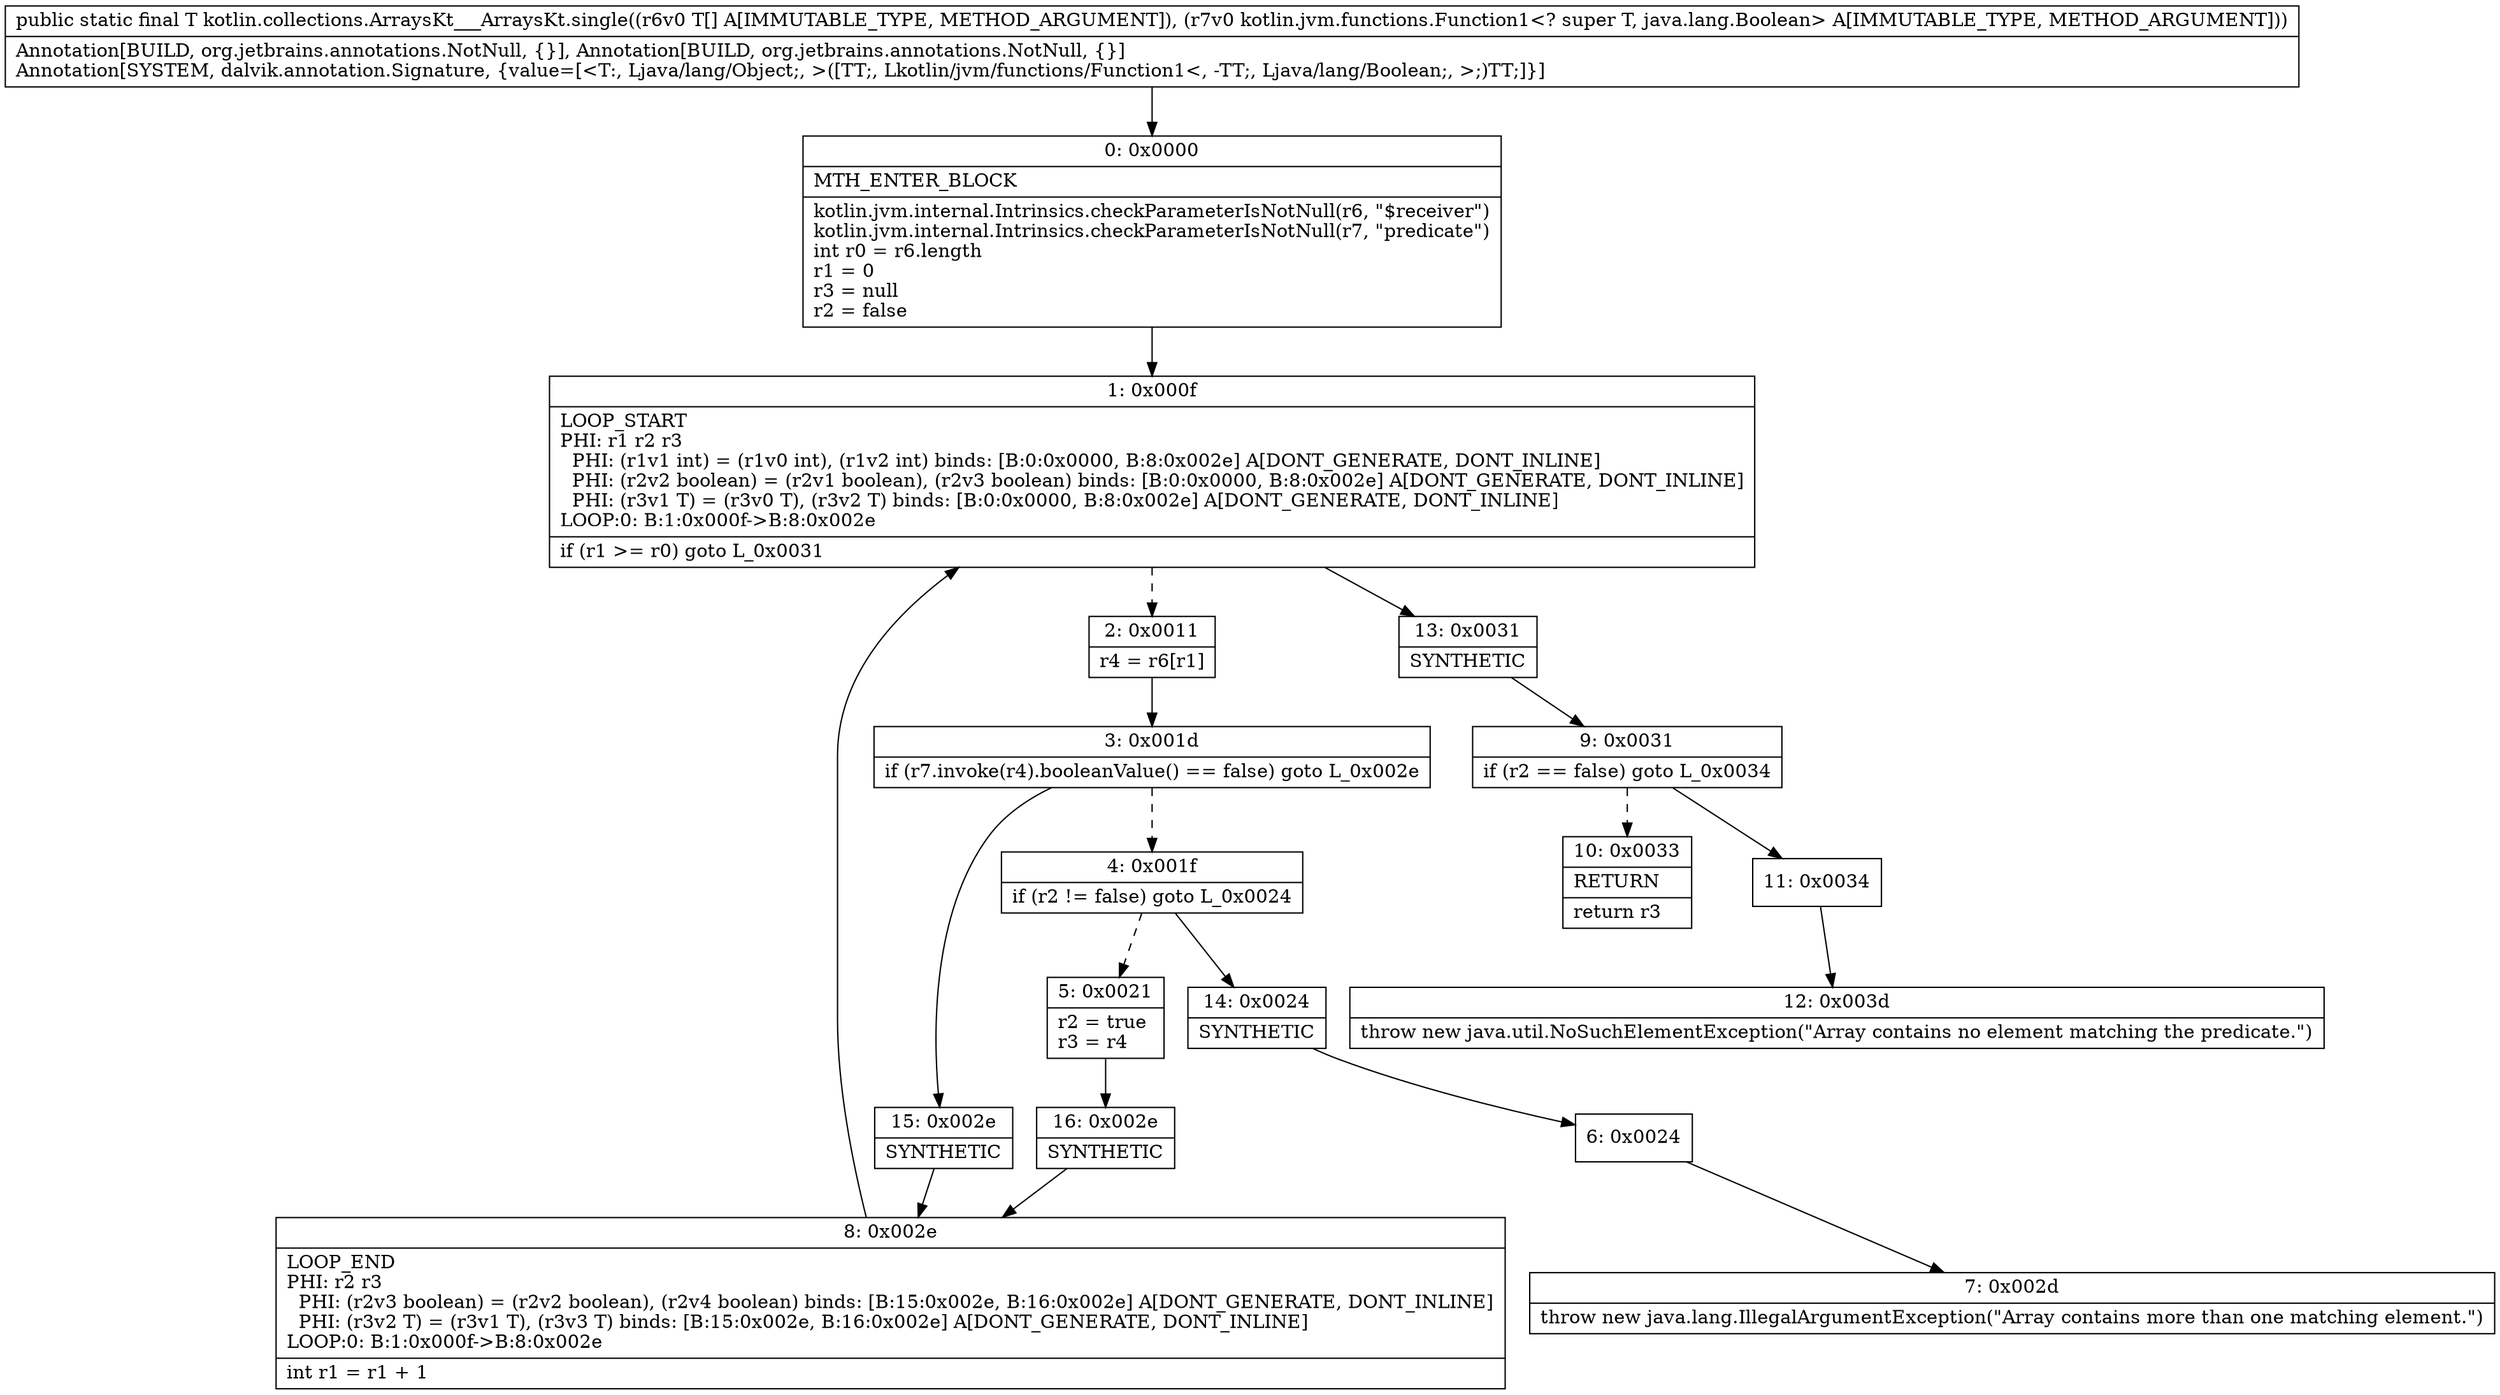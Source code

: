 digraph "CFG forkotlin.collections.ArraysKt___ArraysKt.single([Ljava\/lang\/Object;Lkotlin\/jvm\/functions\/Function1;)Ljava\/lang\/Object;" {
Node_0 [shape=record,label="{0\:\ 0x0000|MTH_ENTER_BLOCK\l|kotlin.jvm.internal.Intrinsics.checkParameterIsNotNull(r6, \"$receiver\")\lkotlin.jvm.internal.Intrinsics.checkParameterIsNotNull(r7, \"predicate\")\lint r0 = r6.length\lr1 = 0\lr3 = null\lr2 = false\l}"];
Node_1 [shape=record,label="{1\:\ 0x000f|LOOP_START\lPHI: r1 r2 r3 \l  PHI: (r1v1 int) = (r1v0 int), (r1v2 int) binds: [B:0:0x0000, B:8:0x002e] A[DONT_GENERATE, DONT_INLINE]\l  PHI: (r2v2 boolean) = (r2v1 boolean), (r2v3 boolean) binds: [B:0:0x0000, B:8:0x002e] A[DONT_GENERATE, DONT_INLINE]\l  PHI: (r3v1 T) = (r3v0 T), (r3v2 T) binds: [B:0:0x0000, B:8:0x002e] A[DONT_GENERATE, DONT_INLINE]\lLOOP:0: B:1:0x000f\-\>B:8:0x002e\l|if (r1 \>= r0) goto L_0x0031\l}"];
Node_2 [shape=record,label="{2\:\ 0x0011|r4 = r6[r1]\l}"];
Node_3 [shape=record,label="{3\:\ 0x001d|if (r7.invoke(r4).booleanValue() == false) goto L_0x002e\l}"];
Node_4 [shape=record,label="{4\:\ 0x001f|if (r2 != false) goto L_0x0024\l}"];
Node_5 [shape=record,label="{5\:\ 0x0021|r2 = true\lr3 = r4\l}"];
Node_6 [shape=record,label="{6\:\ 0x0024}"];
Node_7 [shape=record,label="{7\:\ 0x002d|throw new java.lang.IllegalArgumentException(\"Array contains more than one matching element.\")\l}"];
Node_8 [shape=record,label="{8\:\ 0x002e|LOOP_END\lPHI: r2 r3 \l  PHI: (r2v3 boolean) = (r2v2 boolean), (r2v4 boolean) binds: [B:15:0x002e, B:16:0x002e] A[DONT_GENERATE, DONT_INLINE]\l  PHI: (r3v2 T) = (r3v1 T), (r3v3 T) binds: [B:15:0x002e, B:16:0x002e] A[DONT_GENERATE, DONT_INLINE]\lLOOP:0: B:1:0x000f\-\>B:8:0x002e\l|int r1 = r1 + 1\l}"];
Node_9 [shape=record,label="{9\:\ 0x0031|if (r2 == false) goto L_0x0034\l}"];
Node_10 [shape=record,label="{10\:\ 0x0033|RETURN\l|return r3\l}"];
Node_11 [shape=record,label="{11\:\ 0x0034}"];
Node_12 [shape=record,label="{12\:\ 0x003d|throw new java.util.NoSuchElementException(\"Array contains no element matching the predicate.\")\l}"];
Node_13 [shape=record,label="{13\:\ 0x0031|SYNTHETIC\l}"];
Node_14 [shape=record,label="{14\:\ 0x0024|SYNTHETIC\l}"];
Node_15 [shape=record,label="{15\:\ 0x002e|SYNTHETIC\l}"];
Node_16 [shape=record,label="{16\:\ 0x002e|SYNTHETIC\l}"];
MethodNode[shape=record,label="{public static final T kotlin.collections.ArraysKt___ArraysKt.single((r6v0 T[] A[IMMUTABLE_TYPE, METHOD_ARGUMENT]), (r7v0 kotlin.jvm.functions.Function1\<? super T, java.lang.Boolean\> A[IMMUTABLE_TYPE, METHOD_ARGUMENT]))  | Annotation[BUILD, org.jetbrains.annotations.NotNull, \{\}], Annotation[BUILD, org.jetbrains.annotations.NotNull, \{\}]\lAnnotation[SYSTEM, dalvik.annotation.Signature, \{value=[\<T:, Ljava\/lang\/Object;, \>([TT;, Lkotlin\/jvm\/functions\/Function1\<, \-TT;, Ljava\/lang\/Boolean;, \>;)TT;]\}]\l}"];
MethodNode -> Node_0;
Node_0 -> Node_1;
Node_1 -> Node_2[style=dashed];
Node_1 -> Node_13;
Node_2 -> Node_3;
Node_3 -> Node_4[style=dashed];
Node_3 -> Node_15;
Node_4 -> Node_5[style=dashed];
Node_4 -> Node_14;
Node_5 -> Node_16;
Node_6 -> Node_7;
Node_8 -> Node_1;
Node_9 -> Node_10[style=dashed];
Node_9 -> Node_11;
Node_11 -> Node_12;
Node_13 -> Node_9;
Node_14 -> Node_6;
Node_15 -> Node_8;
Node_16 -> Node_8;
}

